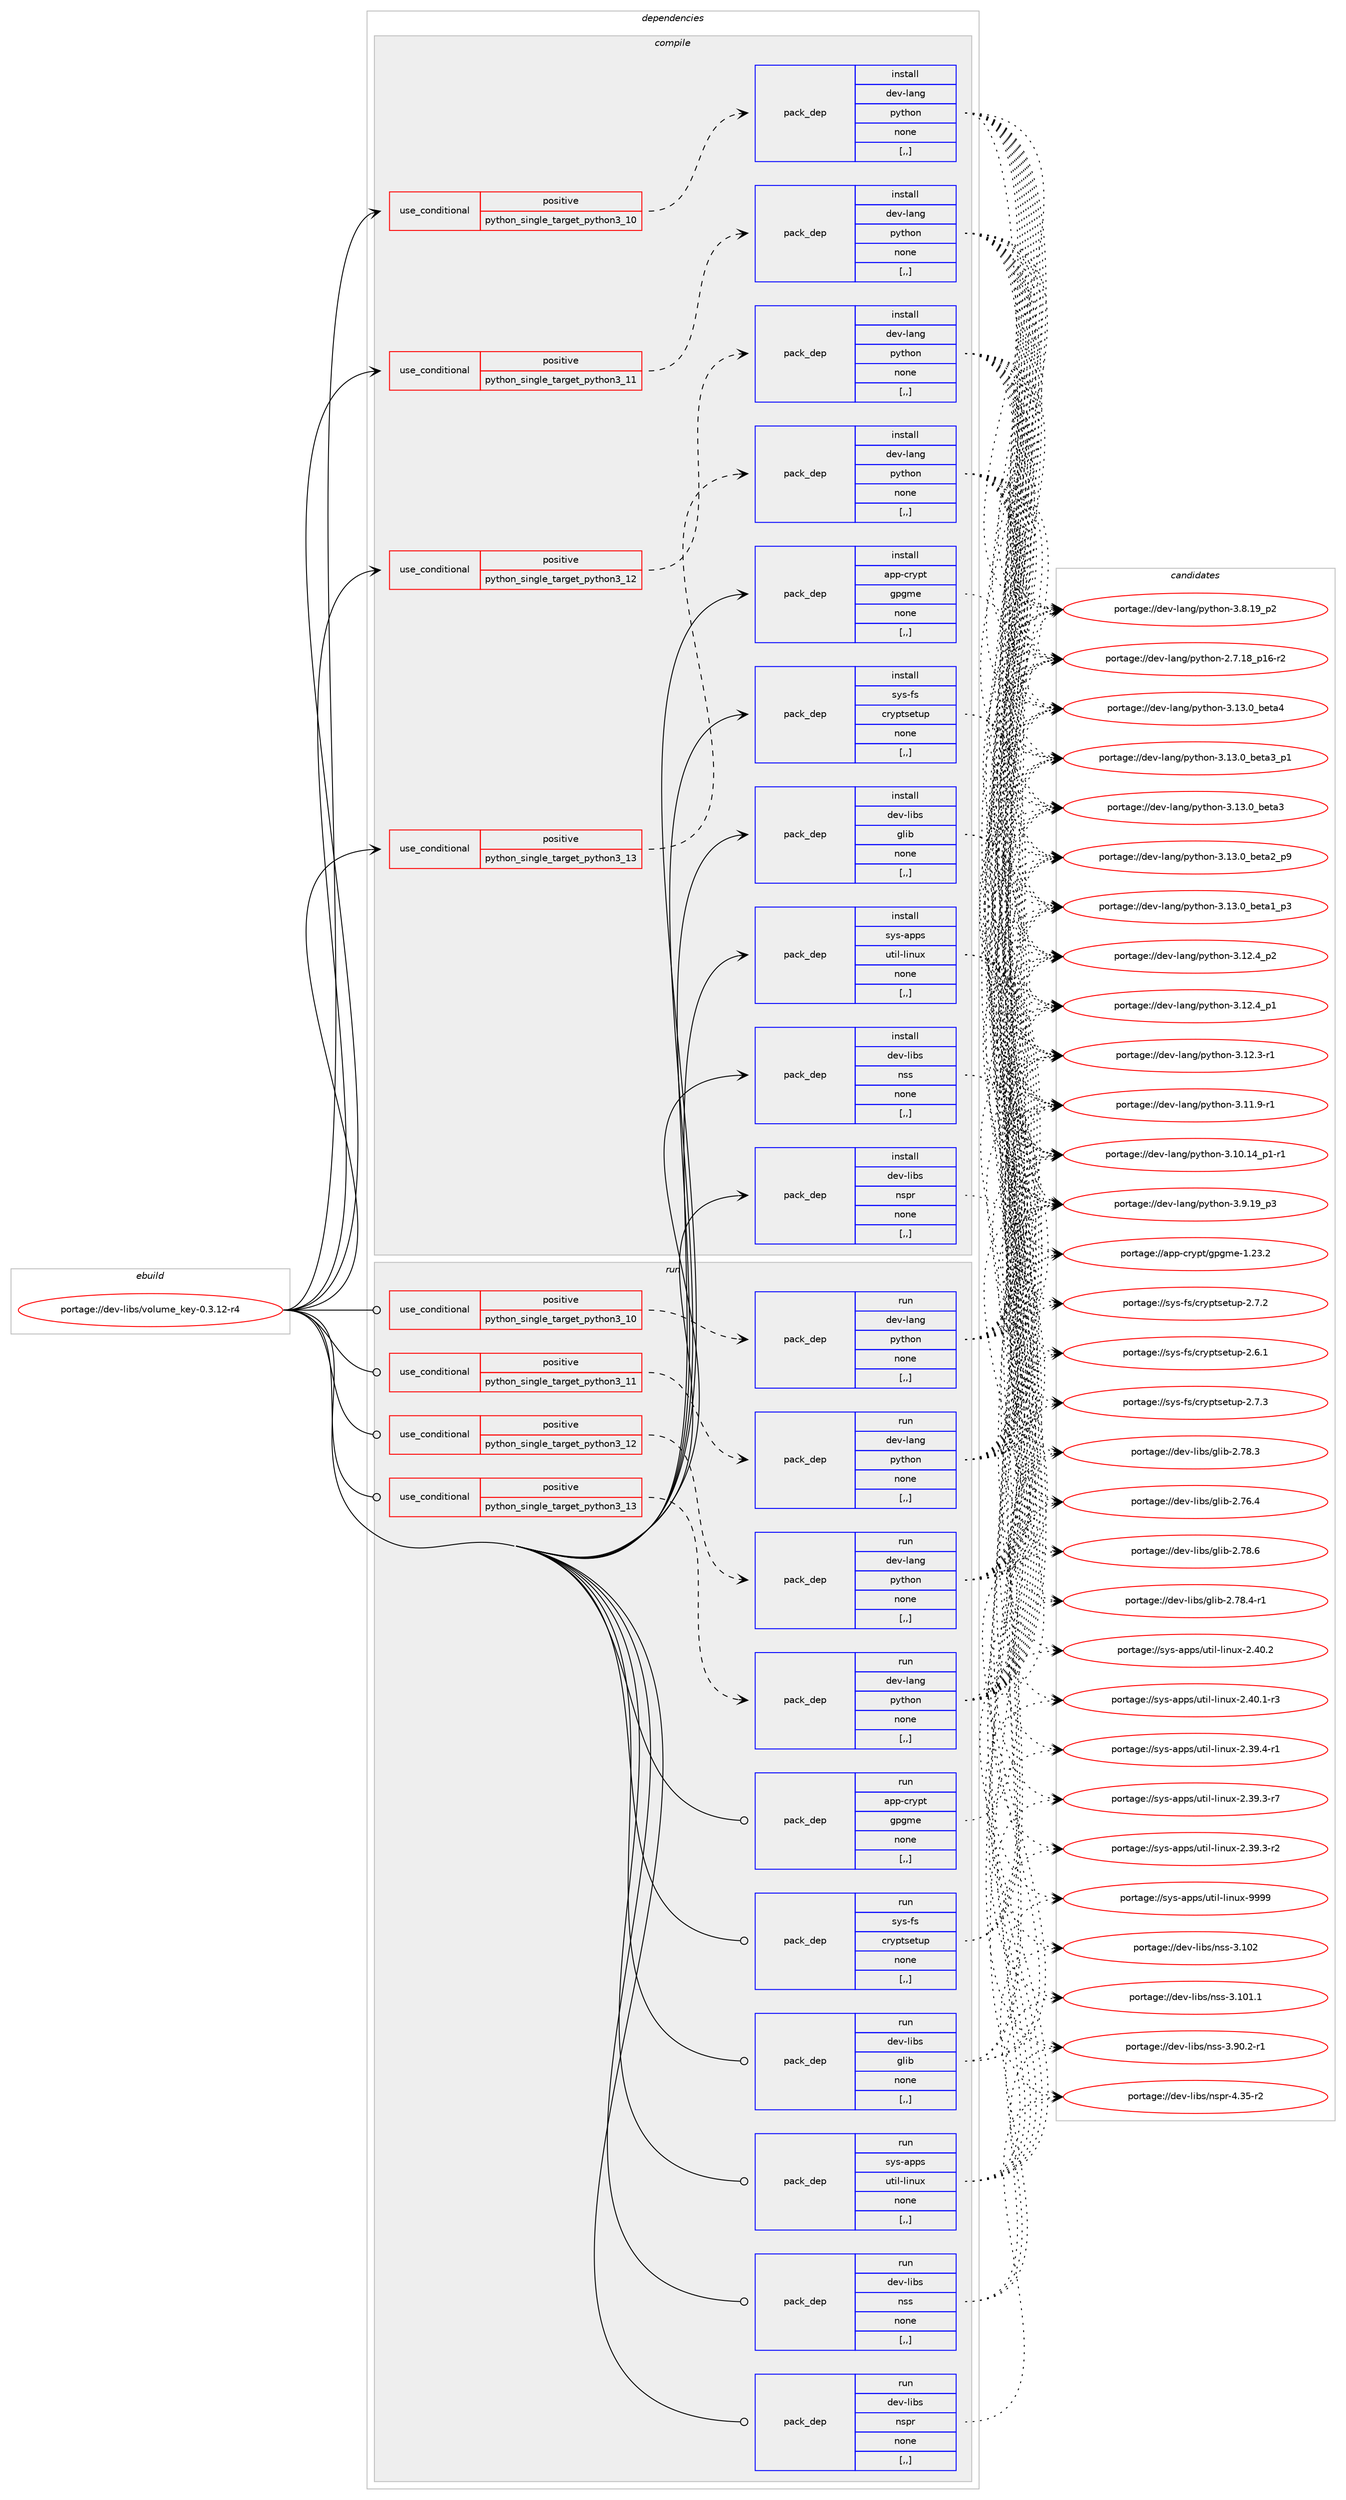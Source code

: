 digraph prolog {

# *************
# Graph options
# *************

newrank=true;
concentrate=true;
compound=true;
graph [rankdir=LR,fontname=Helvetica,fontsize=10,ranksep=1.5];#, ranksep=2.5, nodesep=0.2];
edge  [arrowhead=vee];
node  [fontname=Helvetica,fontsize=10];

# **********
# The ebuild
# **********

subgraph cluster_leftcol {
color=gray;
label=<<i>ebuild</i>>;
id [label="portage://dev-libs/volume_key-0.3.12-r4", color=red, width=4, href="../dev-libs/volume_key-0.3.12-r4.svg"];
}

# ****************
# The dependencies
# ****************

subgraph cluster_midcol {
color=gray;
label=<<i>dependencies</i>>;
subgraph cluster_compile {
fillcolor="#eeeeee";
style=filled;
label=<<i>compile</i>>;
subgraph cond28610 {
dependency115129 [label=<<TABLE BORDER="0" CELLBORDER="1" CELLSPACING="0" CELLPADDING="4"><TR><TD ROWSPAN="3" CELLPADDING="10">use_conditional</TD></TR><TR><TD>positive</TD></TR><TR><TD>python_single_target_python3_10</TD></TR></TABLE>>, shape=none, color=red];
subgraph pack85317 {
dependency115130 [label=<<TABLE BORDER="0" CELLBORDER="1" CELLSPACING="0" CELLPADDING="4" WIDTH="220"><TR><TD ROWSPAN="6" CELLPADDING="30">pack_dep</TD></TR><TR><TD WIDTH="110">install</TD></TR><TR><TD>dev-lang</TD></TR><TR><TD>python</TD></TR><TR><TD>none</TD></TR><TR><TD>[,,]</TD></TR></TABLE>>, shape=none, color=blue];
}
dependency115129:e -> dependency115130:w [weight=20,style="dashed",arrowhead="vee"];
}
id:e -> dependency115129:w [weight=20,style="solid",arrowhead="vee"];
subgraph cond28611 {
dependency115131 [label=<<TABLE BORDER="0" CELLBORDER="1" CELLSPACING="0" CELLPADDING="4"><TR><TD ROWSPAN="3" CELLPADDING="10">use_conditional</TD></TR><TR><TD>positive</TD></TR><TR><TD>python_single_target_python3_11</TD></TR></TABLE>>, shape=none, color=red];
subgraph pack85318 {
dependency115132 [label=<<TABLE BORDER="0" CELLBORDER="1" CELLSPACING="0" CELLPADDING="4" WIDTH="220"><TR><TD ROWSPAN="6" CELLPADDING="30">pack_dep</TD></TR><TR><TD WIDTH="110">install</TD></TR><TR><TD>dev-lang</TD></TR><TR><TD>python</TD></TR><TR><TD>none</TD></TR><TR><TD>[,,]</TD></TR></TABLE>>, shape=none, color=blue];
}
dependency115131:e -> dependency115132:w [weight=20,style="dashed",arrowhead="vee"];
}
id:e -> dependency115131:w [weight=20,style="solid",arrowhead="vee"];
subgraph cond28612 {
dependency115133 [label=<<TABLE BORDER="0" CELLBORDER="1" CELLSPACING="0" CELLPADDING="4"><TR><TD ROWSPAN="3" CELLPADDING="10">use_conditional</TD></TR><TR><TD>positive</TD></TR><TR><TD>python_single_target_python3_12</TD></TR></TABLE>>, shape=none, color=red];
subgraph pack85319 {
dependency115134 [label=<<TABLE BORDER="0" CELLBORDER="1" CELLSPACING="0" CELLPADDING="4" WIDTH="220"><TR><TD ROWSPAN="6" CELLPADDING="30">pack_dep</TD></TR><TR><TD WIDTH="110">install</TD></TR><TR><TD>dev-lang</TD></TR><TR><TD>python</TD></TR><TR><TD>none</TD></TR><TR><TD>[,,]</TD></TR></TABLE>>, shape=none, color=blue];
}
dependency115133:e -> dependency115134:w [weight=20,style="dashed",arrowhead="vee"];
}
id:e -> dependency115133:w [weight=20,style="solid",arrowhead="vee"];
subgraph cond28613 {
dependency115135 [label=<<TABLE BORDER="0" CELLBORDER="1" CELLSPACING="0" CELLPADDING="4"><TR><TD ROWSPAN="3" CELLPADDING="10">use_conditional</TD></TR><TR><TD>positive</TD></TR><TR><TD>python_single_target_python3_13</TD></TR></TABLE>>, shape=none, color=red];
subgraph pack85320 {
dependency115136 [label=<<TABLE BORDER="0" CELLBORDER="1" CELLSPACING="0" CELLPADDING="4" WIDTH="220"><TR><TD ROWSPAN="6" CELLPADDING="30">pack_dep</TD></TR><TR><TD WIDTH="110">install</TD></TR><TR><TD>dev-lang</TD></TR><TR><TD>python</TD></TR><TR><TD>none</TD></TR><TR><TD>[,,]</TD></TR></TABLE>>, shape=none, color=blue];
}
dependency115135:e -> dependency115136:w [weight=20,style="dashed",arrowhead="vee"];
}
id:e -> dependency115135:w [weight=20,style="solid",arrowhead="vee"];
subgraph pack85321 {
dependency115137 [label=<<TABLE BORDER="0" CELLBORDER="1" CELLSPACING="0" CELLPADDING="4" WIDTH="220"><TR><TD ROWSPAN="6" CELLPADDING="30">pack_dep</TD></TR><TR><TD WIDTH="110">install</TD></TR><TR><TD>app-crypt</TD></TR><TR><TD>gpgme</TD></TR><TR><TD>none</TD></TR><TR><TD>[,,]</TD></TR></TABLE>>, shape=none, color=blue];
}
id:e -> dependency115137:w [weight=20,style="solid",arrowhead="vee"];
subgraph pack85322 {
dependency115138 [label=<<TABLE BORDER="0" CELLBORDER="1" CELLSPACING="0" CELLPADDING="4" WIDTH="220"><TR><TD ROWSPAN="6" CELLPADDING="30">pack_dep</TD></TR><TR><TD WIDTH="110">install</TD></TR><TR><TD>dev-libs</TD></TR><TR><TD>glib</TD></TR><TR><TD>none</TD></TR><TR><TD>[,,]</TD></TR></TABLE>>, shape=none, color=blue];
}
id:e -> dependency115138:w [weight=20,style="solid",arrowhead="vee"];
subgraph pack85323 {
dependency115139 [label=<<TABLE BORDER="0" CELLBORDER="1" CELLSPACING="0" CELLPADDING="4" WIDTH="220"><TR><TD ROWSPAN="6" CELLPADDING="30">pack_dep</TD></TR><TR><TD WIDTH="110">install</TD></TR><TR><TD>dev-libs</TD></TR><TR><TD>nspr</TD></TR><TR><TD>none</TD></TR><TR><TD>[,,]</TD></TR></TABLE>>, shape=none, color=blue];
}
id:e -> dependency115139:w [weight=20,style="solid",arrowhead="vee"];
subgraph pack85324 {
dependency115140 [label=<<TABLE BORDER="0" CELLBORDER="1" CELLSPACING="0" CELLPADDING="4" WIDTH="220"><TR><TD ROWSPAN="6" CELLPADDING="30">pack_dep</TD></TR><TR><TD WIDTH="110">install</TD></TR><TR><TD>dev-libs</TD></TR><TR><TD>nss</TD></TR><TR><TD>none</TD></TR><TR><TD>[,,]</TD></TR></TABLE>>, shape=none, color=blue];
}
id:e -> dependency115140:w [weight=20,style="solid",arrowhead="vee"];
subgraph pack85325 {
dependency115141 [label=<<TABLE BORDER="0" CELLBORDER="1" CELLSPACING="0" CELLPADDING="4" WIDTH="220"><TR><TD ROWSPAN="6" CELLPADDING="30">pack_dep</TD></TR><TR><TD WIDTH="110">install</TD></TR><TR><TD>sys-apps</TD></TR><TR><TD>util-linux</TD></TR><TR><TD>none</TD></TR><TR><TD>[,,]</TD></TR></TABLE>>, shape=none, color=blue];
}
id:e -> dependency115141:w [weight=20,style="solid",arrowhead="vee"];
subgraph pack85326 {
dependency115142 [label=<<TABLE BORDER="0" CELLBORDER="1" CELLSPACING="0" CELLPADDING="4" WIDTH="220"><TR><TD ROWSPAN="6" CELLPADDING="30">pack_dep</TD></TR><TR><TD WIDTH="110">install</TD></TR><TR><TD>sys-fs</TD></TR><TR><TD>cryptsetup</TD></TR><TR><TD>none</TD></TR><TR><TD>[,,]</TD></TR></TABLE>>, shape=none, color=blue];
}
id:e -> dependency115142:w [weight=20,style="solid",arrowhead="vee"];
}
subgraph cluster_compileandrun {
fillcolor="#eeeeee";
style=filled;
label=<<i>compile and run</i>>;
}
subgraph cluster_run {
fillcolor="#eeeeee";
style=filled;
label=<<i>run</i>>;
subgraph cond28614 {
dependency115143 [label=<<TABLE BORDER="0" CELLBORDER="1" CELLSPACING="0" CELLPADDING="4"><TR><TD ROWSPAN="3" CELLPADDING="10">use_conditional</TD></TR><TR><TD>positive</TD></TR><TR><TD>python_single_target_python3_10</TD></TR></TABLE>>, shape=none, color=red];
subgraph pack85327 {
dependency115144 [label=<<TABLE BORDER="0" CELLBORDER="1" CELLSPACING="0" CELLPADDING="4" WIDTH="220"><TR><TD ROWSPAN="6" CELLPADDING="30">pack_dep</TD></TR><TR><TD WIDTH="110">run</TD></TR><TR><TD>dev-lang</TD></TR><TR><TD>python</TD></TR><TR><TD>none</TD></TR><TR><TD>[,,]</TD></TR></TABLE>>, shape=none, color=blue];
}
dependency115143:e -> dependency115144:w [weight=20,style="dashed",arrowhead="vee"];
}
id:e -> dependency115143:w [weight=20,style="solid",arrowhead="odot"];
subgraph cond28615 {
dependency115145 [label=<<TABLE BORDER="0" CELLBORDER="1" CELLSPACING="0" CELLPADDING="4"><TR><TD ROWSPAN="3" CELLPADDING="10">use_conditional</TD></TR><TR><TD>positive</TD></TR><TR><TD>python_single_target_python3_11</TD></TR></TABLE>>, shape=none, color=red];
subgraph pack85328 {
dependency115146 [label=<<TABLE BORDER="0" CELLBORDER="1" CELLSPACING="0" CELLPADDING="4" WIDTH="220"><TR><TD ROWSPAN="6" CELLPADDING="30">pack_dep</TD></TR><TR><TD WIDTH="110">run</TD></TR><TR><TD>dev-lang</TD></TR><TR><TD>python</TD></TR><TR><TD>none</TD></TR><TR><TD>[,,]</TD></TR></TABLE>>, shape=none, color=blue];
}
dependency115145:e -> dependency115146:w [weight=20,style="dashed",arrowhead="vee"];
}
id:e -> dependency115145:w [weight=20,style="solid",arrowhead="odot"];
subgraph cond28616 {
dependency115147 [label=<<TABLE BORDER="0" CELLBORDER="1" CELLSPACING="0" CELLPADDING="4"><TR><TD ROWSPAN="3" CELLPADDING="10">use_conditional</TD></TR><TR><TD>positive</TD></TR><TR><TD>python_single_target_python3_12</TD></TR></TABLE>>, shape=none, color=red];
subgraph pack85329 {
dependency115148 [label=<<TABLE BORDER="0" CELLBORDER="1" CELLSPACING="0" CELLPADDING="4" WIDTH="220"><TR><TD ROWSPAN="6" CELLPADDING="30">pack_dep</TD></TR><TR><TD WIDTH="110">run</TD></TR><TR><TD>dev-lang</TD></TR><TR><TD>python</TD></TR><TR><TD>none</TD></TR><TR><TD>[,,]</TD></TR></TABLE>>, shape=none, color=blue];
}
dependency115147:e -> dependency115148:w [weight=20,style="dashed",arrowhead="vee"];
}
id:e -> dependency115147:w [weight=20,style="solid",arrowhead="odot"];
subgraph cond28617 {
dependency115149 [label=<<TABLE BORDER="0" CELLBORDER="1" CELLSPACING="0" CELLPADDING="4"><TR><TD ROWSPAN="3" CELLPADDING="10">use_conditional</TD></TR><TR><TD>positive</TD></TR><TR><TD>python_single_target_python3_13</TD></TR></TABLE>>, shape=none, color=red];
subgraph pack85330 {
dependency115150 [label=<<TABLE BORDER="0" CELLBORDER="1" CELLSPACING="0" CELLPADDING="4" WIDTH="220"><TR><TD ROWSPAN="6" CELLPADDING="30">pack_dep</TD></TR><TR><TD WIDTH="110">run</TD></TR><TR><TD>dev-lang</TD></TR><TR><TD>python</TD></TR><TR><TD>none</TD></TR><TR><TD>[,,]</TD></TR></TABLE>>, shape=none, color=blue];
}
dependency115149:e -> dependency115150:w [weight=20,style="dashed",arrowhead="vee"];
}
id:e -> dependency115149:w [weight=20,style="solid",arrowhead="odot"];
subgraph pack85331 {
dependency115151 [label=<<TABLE BORDER="0" CELLBORDER="1" CELLSPACING="0" CELLPADDING="4" WIDTH="220"><TR><TD ROWSPAN="6" CELLPADDING="30">pack_dep</TD></TR><TR><TD WIDTH="110">run</TD></TR><TR><TD>app-crypt</TD></TR><TR><TD>gpgme</TD></TR><TR><TD>none</TD></TR><TR><TD>[,,]</TD></TR></TABLE>>, shape=none, color=blue];
}
id:e -> dependency115151:w [weight=20,style="solid",arrowhead="odot"];
subgraph pack85332 {
dependency115152 [label=<<TABLE BORDER="0" CELLBORDER="1" CELLSPACING="0" CELLPADDING="4" WIDTH="220"><TR><TD ROWSPAN="6" CELLPADDING="30">pack_dep</TD></TR><TR><TD WIDTH="110">run</TD></TR><TR><TD>dev-libs</TD></TR><TR><TD>glib</TD></TR><TR><TD>none</TD></TR><TR><TD>[,,]</TD></TR></TABLE>>, shape=none, color=blue];
}
id:e -> dependency115152:w [weight=20,style="solid",arrowhead="odot"];
subgraph pack85333 {
dependency115153 [label=<<TABLE BORDER="0" CELLBORDER="1" CELLSPACING="0" CELLPADDING="4" WIDTH="220"><TR><TD ROWSPAN="6" CELLPADDING="30">pack_dep</TD></TR><TR><TD WIDTH="110">run</TD></TR><TR><TD>dev-libs</TD></TR><TR><TD>nspr</TD></TR><TR><TD>none</TD></TR><TR><TD>[,,]</TD></TR></TABLE>>, shape=none, color=blue];
}
id:e -> dependency115153:w [weight=20,style="solid",arrowhead="odot"];
subgraph pack85334 {
dependency115154 [label=<<TABLE BORDER="0" CELLBORDER="1" CELLSPACING="0" CELLPADDING="4" WIDTH="220"><TR><TD ROWSPAN="6" CELLPADDING="30">pack_dep</TD></TR><TR><TD WIDTH="110">run</TD></TR><TR><TD>dev-libs</TD></TR><TR><TD>nss</TD></TR><TR><TD>none</TD></TR><TR><TD>[,,]</TD></TR></TABLE>>, shape=none, color=blue];
}
id:e -> dependency115154:w [weight=20,style="solid",arrowhead="odot"];
subgraph pack85335 {
dependency115155 [label=<<TABLE BORDER="0" CELLBORDER="1" CELLSPACING="0" CELLPADDING="4" WIDTH="220"><TR><TD ROWSPAN="6" CELLPADDING="30">pack_dep</TD></TR><TR><TD WIDTH="110">run</TD></TR><TR><TD>sys-apps</TD></TR><TR><TD>util-linux</TD></TR><TR><TD>none</TD></TR><TR><TD>[,,]</TD></TR></TABLE>>, shape=none, color=blue];
}
id:e -> dependency115155:w [weight=20,style="solid",arrowhead="odot"];
subgraph pack85336 {
dependency115156 [label=<<TABLE BORDER="0" CELLBORDER="1" CELLSPACING="0" CELLPADDING="4" WIDTH="220"><TR><TD ROWSPAN="6" CELLPADDING="30">pack_dep</TD></TR><TR><TD WIDTH="110">run</TD></TR><TR><TD>sys-fs</TD></TR><TR><TD>cryptsetup</TD></TR><TR><TD>none</TD></TR><TR><TD>[,,]</TD></TR></TABLE>>, shape=none, color=blue];
}
id:e -> dependency115156:w [weight=20,style="solid",arrowhead="odot"];
}
}

# **************
# The candidates
# **************

subgraph cluster_choices {
rank=same;
color=gray;
label=<<i>candidates</i>>;

subgraph choice85317 {
color=black;
nodesep=1;
choice1001011184510897110103471121211161041111104551464951464895981011169752 [label="portage://dev-lang/python-3.13.0_beta4", color=red, width=4,href="../dev-lang/python-3.13.0_beta4.svg"];
choice10010111845108971101034711212111610411111045514649514648959810111697519511249 [label="portage://dev-lang/python-3.13.0_beta3_p1", color=red, width=4,href="../dev-lang/python-3.13.0_beta3_p1.svg"];
choice1001011184510897110103471121211161041111104551464951464895981011169751 [label="portage://dev-lang/python-3.13.0_beta3", color=red, width=4,href="../dev-lang/python-3.13.0_beta3.svg"];
choice10010111845108971101034711212111610411111045514649514648959810111697509511257 [label="portage://dev-lang/python-3.13.0_beta2_p9", color=red, width=4,href="../dev-lang/python-3.13.0_beta2_p9.svg"];
choice10010111845108971101034711212111610411111045514649514648959810111697499511251 [label="portage://dev-lang/python-3.13.0_beta1_p3", color=red, width=4,href="../dev-lang/python-3.13.0_beta1_p3.svg"];
choice100101118451089711010347112121116104111110455146495046529511250 [label="portage://dev-lang/python-3.12.4_p2", color=red, width=4,href="../dev-lang/python-3.12.4_p2.svg"];
choice100101118451089711010347112121116104111110455146495046529511249 [label="portage://dev-lang/python-3.12.4_p1", color=red, width=4,href="../dev-lang/python-3.12.4_p1.svg"];
choice100101118451089711010347112121116104111110455146495046514511449 [label="portage://dev-lang/python-3.12.3-r1", color=red, width=4,href="../dev-lang/python-3.12.3-r1.svg"];
choice100101118451089711010347112121116104111110455146494946574511449 [label="portage://dev-lang/python-3.11.9-r1", color=red, width=4,href="../dev-lang/python-3.11.9-r1.svg"];
choice100101118451089711010347112121116104111110455146494846495295112494511449 [label="portage://dev-lang/python-3.10.14_p1-r1", color=red, width=4,href="../dev-lang/python-3.10.14_p1-r1.svg"];
choice100101118451089711010347112121116104111110455146574649579511251 [label="portage://dev-lang/python-3.9.19_p3", color=red, width=4,href="../dev-lang/python-3.9.19_p3.svg"];
choice100101118451089711010347112121116104111110455146564649579511250 [label="portage://dev-lang/python-3.8.19_p2", color=red, width=4,href="../dev-lang/python-3.8.19_p2.svg"];
choice100101118451089711010347112121116104111110455046554649569511249544511450 [label="portage://dev-lang/python-2.7.18_p16-r2", color=red, width=4,href="../dev-lang/python-2.7.18_p16-r2.svg"];
dependency115130:e -> choice1001011184510897110103471121211161041111104551464951464895981011169752:w [style=dotted,weight="100"];
dependency115130:e -> choice10010111845108971101034711212111610411111045514649514648959810111697519511249:w [style=dotted,weight="100"];
dependency115130:e -> choice1001011184510897110103471121211161041111104551464951464895981011169751:w [style=dotted,weight="100"];
dependency115130:e -> choice10010111845108971101034711212111610411111045514649514648959810111697509511257:w [style=dotted,weight="100"];
dependency115130:e -> choice10010111845108971101034711212111610411111045514649514648959810111697499511251:w [style=dotted,weight="100"];
dependency115130:e -> choice100101118451089711010347112121116104111110455146495046529511250:w [style=dotted,weight="100"];
dependency115130:e -> choice100101118451089711010347112121116104111110455146495046529511249:w [style=dotted,weight="100"];
dependency115130:e -> choice100101118451089711010347112121116104111110455146495046514511449:w [style=dotted,weight="100"];
dependency115130:e -> choice100101118451089711010347112121116104111110455146494946574511449:w [style=dotted,weight="100"];
dependency115130:e -> choice100101118451089711010347112121116104111110455146494846495295112494511449:w [style=dotted,weight="100"];
dependency115130:e -> choice100101118451089711010347112121116104111110455146574649579511251:w [style=dotted,weight="100"];
dependency115130:e -> choice100101118451089711010347112121116104111110455146564649579511250:w [style=dotted,weight="100"];
dependency115130:e -> choice100101118451089711010347112121116104111110455046554649569511249544511450:w [style=dotted,weight="100"];
}
subgraph choice85318 {
color=black;
nodesep=1;
choice1001011184510897110103471121211161041111104551464951464895981011169752 [label="portage://dev-lang/python-3.13.0_beta4", color=red, width=4,href="../dev-lang/python-3.13.0_beta4.svg"];
choice10010111845108971101034711212111610411111045514649514648959810111697519511249 [label="portage://dev-lang/python-3.13.0_beta3_p1", color=red, width=4,href="../dev-lang/python-3.13.0_beta3_p1.svg"];
choice1001011184510897110103471121211161041111104551464951464895981011169751 [label="portage://dev-lang/python-3.13.0_beta3", color=red, width=4,href="../dev-lang/python-3.13.0_beta3.svg"];
choice10010111845108971101034711212111610411111045514649514648959810111697509511257 [label="portage://dev-lang/python-3.13.0_beta2_p9", color=red, width=4,href="../dev-lang/python-3.13.0_beta2_p9.svg"];
choice10010111845108971101034711212111610411111045514649514648959810111697499511251 [label="portage://dev-lang/python-3.13.0_beta1_p3", color=red, width=4,href="../dev-lang/python-3.13.0_beta1_p3.svg"];
choice100101118451089711010347112121116104111110455146495046529511250 [label="portage://dev-lang/python-3.12.4_p2", color=red, width=4,href="../dev-lang/python-3.12.4_p2.svg"];
choice100101118451089711010347112121116104111110455146495046529511249 [label="portage://dev-lang/python-3.12.4_p1", color=red, width=4,href="../dev-lang/python-3.12.4_p1.svg"];
choice100101118451089711010347112121116104111110455146495046514511449 [label="portage://dev-lang/python-3.12.3-r1", color=red, width=4,href="../dev-lang/python-3.12.3-r1.svg"];
choice100101118451089711010347112121116104111110455146494946574511449 [label="portage://dev-lang/python-3.11.9-r1", color=red, width=4,href="../dev-lang/python-3.11.9-r1.svg"];
choice100101118451089711010347112121116104111110455146494846495295112494511449 [label="portage://dev-lang/python-3.10.14_p1-r1", color=red, width=4,href="../dev-lang/python-3.10.14_p1-r1.svg"];
choice100101118451089711010347112121116104111110455146574649579511251 [label="portage://dev-lang/python-3.9.19_p3", color=red, width=4,href="../dev-lang/python-3.9.19_p3.svg"];
choice100101118451089711010347112121116104111110455146564649579511250 [label="portage://dev-lang/python-3.8.19_p2", color=red, width=4,href="../dev-lang/python-3.8.19_p2.svg"];
choice100101118451089711010347112121116104111110455046554649569511249544511450 [label="portage://dev-lang/python-2.7.18_p16-r2", color=red, width=4,href="../dev-lang/python-2.7.18_p16-r2.svg"];
dependency115132:e -> choice1001011184510897110103471121211161041111104551464951464895981011169752:w [style=dotted,weight="100"];
dependency115132:e -> choice10010111845108971101034711212111610411111045514649514648959810111697519511249:w [style=dotted,weight="100"];
dependency115132:e -> choice1001011184510897110103471121211161041111104551464951464895981011169751:w [style=dotted,weight="100"];
dependency115132:e -> choice10010111845108971101034711212111610411111045514649514648959810111697509511257:w [style=dotted,weight="100"];
dependency115132:e -> choice10010111845108971101034711212111610411111045514649514648959810111697499511251:w [style=dotted,weight="100"];
dependency115132:e -> choice100101118451089711010347112121116104111110455146495046529511250:w [style=dotted,weight="100"];
dependency115132:e -> choice100101118451089711010347112121116104111110455146495046529511249:w [style=dotted,weight="100"];
dependency115132:e -> choice100101118451089711010347112121116104111110455146495046514511449:w [style=dotted,weight="100"];
dependency115132:e -> choice100101118451089711010347112121116104111110455146494946574511449:w [style=dotted,weight="100"];
dependency115132:e -> choice100101118451089711010347112121116104111110455146494846495295112494511449:w [style=dotted,weight="100"];
dependency115132:e -> choice100101118451089711010347112121116104111110455146574649579511251:w [style=dotted,weight="100"];
dependency115132:e -> choice100101118451089711010347112121116104111110455146564649579511250:w [style=dotted,weight="100"];
dependency115132:e -> choice100101118451089711010347112121116104111110455046554649569511249544511450:w [style=dotted,weight="100"];
}
subgraph choice85319 {
color=black;
nodesep=1;
choice1001011184510897110103471121211161041111104551464951464895981011169752 [label="portage://dev-lang/python-3.13.0_beta4", color=red, width=4,href="../dev-lang/python-3.13.0_beta4.svg"];
choice10010111845108971101034711212111610411111045514649514648959810111697519511249 [label="portage://dev-lang/python-3.13.0_beta3_p1", color=red, width=4,href="../dev-lang/python-3.13.0_beta3_p1.svg"];
choice1001011184510897110103471121211161041111104551464951464895981011169751 [label="portage://dev-lang/python-3.13.0_beta3", color=red, width=4,href="../dev-lang/python-3.13.0_beta3.svg"];
choice10010111845108971101034711212111610411111045514649514648959810111697509511257 [label="portage://dev-lang/python-3.13.0_beta2_p9", color=red, width=4,href="../dev-lang/python-3.13.0_beta2_p9.svg"];
choice10010111845108971101034711212111610411111045514649514648959810111697499511251 [label="portage://dev-lang/python-3.13.0_beta1_p3", color=red, width=4,href="../dev-lang/python-3.13.0_beta1_p3.svg"];
choice100101118451089711010347112121116104111110455146495046529511250 [label="portage://dev-lang/python-3.12.4_p2", color=red, width=4,href="../dev-lang/python-3.12.4_p2.svg"];
choice100101118451089711010347112121116104111110455146495046529511249 [label="portage://dev-lang/python-3.12.4_p1", color=red, width=4,href="../dev-lang/python-3.12.4_p1.svg"];
choice100101118451089711010347112121116104111110455146495046514511449 [label="portage://dev-lang/python-3.12.3-r1", color=red, width=4,href="../dev-lang/python-3.12.3-r1.svg"];
choice100101118451089711010347112121116104111110455146494946574511449 [label="portage://dev-lang/python-3.11.9-r1", color=red, width=4,href="../dev-lang/python-3.11.9-r1.svg"];
choice100101118451089711010347112121116104111110455146494846495295112494511449 [label="portage://dev-lang/python-3.10.14_p1-r1", color=red, width=4,href="../dev-lang/python-3.10.14_p1-r1.svg"];
choice100101118451089711010347112121116104111110455146574649579511251 [label="portage://dev-lang/python-3.9.19_p3", color=red, width=4,href="../dev-lang/python-3.9.19_p3.svg"];
choice100101118451089711010347112121116104111110455146564649579511250 [label="portage://dev-lang/python-3.8.19_p2", color=red, width=4,href="../dev-lang/python-3.8.19_p2.svg"];
choice100101118451089711010347112121116104111110455046554649569511249544511450 [label="portage://dev-lang/python-2.7.18_p16-r2", color=red, width=4,href="../dev-lang/python-2.7.18_p16-r2.svg"];
dependency115134:e -> choice1001011184510897110103471121211161041111104551464951464895981011169752:w [style=dotted,weight="100"];
dependency115134:e -> choice10010111845108971101034711212111610411111045514649514648959810111697519511249:w [style=dotted,weight="100"];
dependency115134:e -> choice1001011184510897110103471121211161041111104551464951464895981011169751:w [style=dotted,weight="100"];
dependency115134:e -> choice10010111845108971101034711212111610411111045514649514648959810111697509511257:w [style=dotted,weight="100"];
dependency115134:e -> choice10010111845108971101034711212111610411111045514649514648959810111697499511251:w [style=dotted,weight="100"];
dependency115134:e -> choice100101118451089711010347112121116104111110455146495046529511250:w [style=dotted,weight="100"];
dependency115134:e -> choice100101118451089711010347112121116104111110455146495046529511249:w [style=dotted,weight="100"];
dependency115134:e -> choice100101118451089711010347112121116104111110455146495046514511449:w [style=dotted,weight="100"];
dependency115134:e -> choice100101118451089711010347112121116104111110455146494946574511449:w [style=dotted,weight="100"];
dependency115134:e -> choice100101118451089711010347112121116104111110455146494846495295112494511449:w [style=dotted,weight="100"];
dependency115134:e -> choice100101118451089711010347112121116104111110455146574649579511251:w [style=dotted,weight="100"];
dependency115134:e -> choice100101118451089711010347112121116104111110455146564649579511250:w [style=dotted,weight="100"];
dependency115134:e -> choice100101118451089711010347112121116104111110455046554649569511249544511450:w [style=dotted,weight="100"];
}
subgraph choice85320 {
color=black;
nodesep=1;
choice1001011184510897110103471121211161041111104551464951464895981011169752 [label="portage://dev-lang/python-3.13.0_beta4", color=red, width=4,href="../dev-lang/python-3.13.0_beta4.svg"];
choice10010111845108971101034711212111610411111045514649514648959810111697519511249 [label="portage://dev-lang/python-3.13.0_beta3_p1", color=red, width=4,href="../dev-lang/python-3.13.0_beta3_p1.svg"];
choice1001011184510897110103471121211161041111104551464951464895981011169751 [label="portage://dev-lang/python-3.13.0_beta3", color=red, width=4,href="../dev-lang/python-3.13.0_beta3.svg"];
choice10010111845108971101034711212111610411111045514649514648959810111697509511257 [label="portage://dev-lang/python-3.13.0_beta2_p9", color=red, width=4,href="../dev-lang/python-3.13.0_beta2_p9.svg"];
choice10010111845108971101034711212111610411111045514649514648959810111697499511251 [label="portage://dev-lang/python-3.13.0_beta1_p3", color=red, width=4,href="../dev-lang/python-3.13.0_beta1_p3.svg"];
choice100101118451089711010347112121116104111110455146495046529511250 [label="portage://dev-lang/python-3.12.4_p2", color=red, width=4,href="../dev-lang/python-3.12.4_p2.svg"];
choice100101118451089711010347112121116104111110455146495046529511249 [label="portage://dev-lang/python-3.12.4_p1", color=red, width=4,href="../dev-lang/python-3.12.4_p1.svg"];
choice100101118451089711010347112121116104111110455146495046514511449 [label="portage://dev-lang/python-3.12.3-r1", color=red, width=4,href="../dev-lang/python-3.12.3-r1.svg"];
choice100101118451089711010347112121116104111110455146494946574511449 [label="portage://dev-lang/python-3.11.9-r1", color=red, width=4,href="../dev-lang/python-3.11.9-r1.svg"];
choice100101118451089711010347112121116104111110455146494846495295112494511449 [label="portage://dev-lang/python-3.10.14_p1-r1", color=red, width=4,href="../dev-lang/python-3.10.14_p1-r1.svg"];
choice100101118451089711010347112121116104111110455146574649579511251 [label="portage://dev-lang/python-3.9.19_p3", color=red, width=4,href="../dev-lang/python-3.9.19_p3.svg"];
choice100101118451089711010347112121116104111110455146564649579511250 [label="portage://dev-lang/python-3.8.19_p2", color=red, width=4,href="../dev-lang/python-3.8.19_p2.svg"];
choice100101118451089711010347112121116104111110455046554649569511249544511450 [label="portage://dev-lang/python-2.7.18_p16-r2", color=red, width=4,href="../dev-lang/python-2.7.18_p16-r2.svg"];
dependency115136:e -> choice1001011184510897110103471121211161041111104551464951464895981011169752:w [style=dotted,weight="100"];
dependency115136:e -> choice10010111845108971101034711212111610411111045514649514648959810111697519511249:w [style=dotted,weight="100"];
dependency115136:e -> choice1001011184510897110103471121211161041111104551464951464895981011169751:w [style=dotted,weight="100"];
dependency115136:e -> choice10010111845108971101034711212111610411111045514649514648959810111697509511257:w [style=dotted,weight="100"];
dependency115136:e -> choice10010111845108971101034711212111610411111045514649514648959810111697499511251:w [style=dotted,weight="100"];
dependency115136:e -> choice100101118451089711010347112121116104111110455146495046529511250:w [style=dotted,weight="100"];
dependency115136:e -> choice100101118451089711010347112121116104111110455146495046529511249:w [style=dotted,weight="100"];
dependency115136:e -> choice100101118451089711010347112121116104111110455146495046514511449:w [style=dotted,weight="100"];
dependency115136:e -> choice100101118451089711010347112121116104111110455146494946574511449:w [style=dotted,weight="100"];
dependency115136:e -> choice100101118451089711010347112121116104111110455146494846495295112494511449:w [style=dotted,weight="100"];
dependency115136:e -> choice100101118451089711010347112121116104111110455146574649579511251:w [style=dotted,weight="100"];
dependency115136:e -> choice100101118451089711010347112121116104111110455146564649579511250:w [style=dotted,weight="100"];
dependency115136:e -> choice100101118451089711010347112121116104111110455046554649569511249544511450:w [style=dotted,weight="100"];
}
subgraph choice85321 {
color=black;
nodesep=1;
choice9711211245991141211121164710311210310910145494650514650 [label="portage://app-crypt/gpgme-1.23.2", color=red, width=4,href="../app-crypt/gpgme-1.23.2.svg"];
dependency115137:e -> choice9711211245991141211121164710311210310910145494650514650:w [style=dotted,weight="100"];
}
subgraph choice85322 {
color=black;
nodesep=1;
choice1001011184510810598115471031081059845504655564654 [label="portage://dev-libs/glib-2.78.6", color=red, width=4,href="../dev-libs/glib-2.78.6.svg"];
choice10010111845108105981154710310810598455046555646524511449 [label="portage://dev-libs/glib-2.78.4-r1", color=red, width=4,href="../dev-libs/glib-2.78.4-r1.svg"];
choice1001011184510810598115471031081059845504655564651 [label="portage://dev-libs/glib-2.78.3", color=red, width=4,href="../dev-libs/glib-2.78.3.svg"];
choice1001011184510810598115471031081059845504655544652 [label="portage://dev-libs/glib-2.76.4", color=red, width=4,href="../dev-libs/glib-2.76.4.svg"];
dependency115138:e -> choice1001011184510810598115471031081059845504655564654:w [style=dotted,weight="100"];
dependency115138:e -> choice10010111845108105981154710310810598455046555646524511449:w [style=dotted,weight="100"];
dependency115138:e -> choice1001011184510810598115471031081059845504655564651:w [style=dotted,weight="100"];
dependency115138:e -> choice1001011184510810598115471031081059845504655544652:w [style=dotted,weight="100"];
}
subgraph choice85323 {
color=black;
nodesep=1;
choice10010111845108105981154711011511211445524651534511450 [label="portage://dev-libs/nspr-4.35-r2", color=red, width=4,href="../dev-libs/nspr-4.35-r2.svg"];
dependency115139:e -> choice10010111845108105981154711011511211445524651534511450:w [style=dotted,weight="100"];
}
subgraph choice85324 {
color=black;
nodesep=1;
choice100101118451081059811547110115115455146494850 [label="portage://dev-libs/nss-3.102", color=red, width=4,href="../dev-libs/nss-3.102.svg"];
choice1001011184510810598115471101151154551464948494649 [label="portage://dev-libs/nss-3.101.1", color=red, width=4,href="../dev-libs/nss-3.101.1.svg"];
choice100101118451081059811547110115115455146574846504511449 [label="portage://dev-libs/nss-3.90.2-r1", color=red, width=4,href="../dev-libs/nss-3.90.2-r1.svg"];
dependency115140:e -> choice100101118451081059811547110115115455146494850:w [style=dotted,weight="100"];
dependency115140:e -> choice1001011184510810598115471101151154551464948494649:w [style=dotted,weight="100"];
dependency115140:e -> choice100101118451081059811547110115115455146574846504511449:w [style=dotted,weight="100"];
}
subgraph choice85325 {
color=black;
nodesep=1;
choice115121115459711211211547117116105108451081051101171204557575757 [label="portage://sys-apps/util-linux-9999", color=red, width=4,href="../sys-apps/util-linux-9999.svg"];
choice1151211154597112112115471171161051084510810511011712045504652484650 [label="portage://sys-apps/util-linux-2.40.2", color=red, width=4,href="../sys-apps/util-linux-2.40.2.svg"];
choice11512111545971121121154711711610510845108105110117120455046524846494511451 [label="portage://sys-apps/util-linux-2.40.1-r3", color=red, width=4,href="../sys-apps/util-linux-2.40.1-r3.svg"];
choice11512111545971121121154711711610510845108105110117120455046515746524511449 [label="portage://sys-apps/util-linux-2.39.4-r1", color=red, width=4,href="../sys-apps/util-linux-2.39.4-r1.svg"];
choice11512111545971121121154711711610510845108105110117120455046515746514511455 [label="portage://sys-apps/util-linux-2.39.3-r7", color=red, width=4,href="../sys-apps/util-linux-2.39.3-r7.svg"];
choice11512111545971121121154711711610510845108105110117120455046515746514511450 [label="portage://sys-apps/util-linux-2.39.3-r2", color=red, width=4,href="../sys-apps/util-linux-2.39.3-r2.svg"];
dependency115141:e -> choice115121115459711211211547117116105108451081051101171204557575757:w [style=dotted,weight="100"];
dependency115141:e -> choice1151211154597112112115471171161051084510810511011712045504652484650:w [style=dotted,weight="100"];
dependency115141:e -> choice11512111545971121121154711711610510845108105110117120455046524846494511451:w [style=dotted,weight="100"];
dependency115141:e -> choice11512111545971121121154711711610510845108105110117120455046515746524511449:w [style=dotted,weight="100"];
dependency115141:e -> choice11512111545971121121154711711610510845108105110117120455046515746514511455:w [style=dotted,weight="100"];
dependency115141:e -> choice11512111545971121121154711711610510845108105110117120455046515746514511450:w [style=dotted,weight="100"];
}
subgraph choice85326 {
color=black;
nodesep=1;
choice115121115451021154799114121112116115101116117112455046554651 [label="portage://sys-fs/cryptsetup-2.7.3", color=red, width=4,href="../sys-fs/cryptsetup-2.7.3.svg"];
choice115121115451021154799114121112116115101116117112455046554650 [label="portage://sys-fs/cryptsetup-2.7.2", color=red, width=4,href="../sys-fs/cryptsetup-2.7.2.svg"];
choice115121115451021154799114121112116115101116117112455046544649 [label="portage://sys-fs/cryptsetup-2.6.1", color=red, width=4,href="../sys-fs/cryptsetup-2.6.1.svg"];
dependency115142:e -> choice115121115451021154799114121112116115101116117112455046554651:w [style=dotted,weight="100"];
dependency115142:e -> choice115121115451021154799114121112116115101116117112455046554650:w [style=dotted,weight="100"];
dependency115142:e -> choice115121115451021154799114121112116115101116117112455046544649:w [style=dotted,weight="100"];
}
subgraph choice85327 {
color=black;
nodesep=1;
choice1001011184510897110103471121211161041111104551464951464895981011169752 [label="portage://dev-lang/python-3.13.0_beta4", color=red, width=4,href="../dev-lang/python-3.13.0_beta4.svg"];
choice10010111845108971101034711212111610411111045514649514648959810111697519511249 [label="portage://dev-lang/python-3.13.0_beta3_p1", color=red, width=4,href="../dev-lang/python-3.13.0_beta3_p1.svg"];
choice1001011184510897110103471121211161041111104551464951464895981011169751 [label="portage://dev-lang/python-3.13.0_beta3", color=red, width=4,href="../dev-lang/python-3.13.0_beta3.svg"];
choice10010111845108971101034711212111610411111045514649514648959810111697509511257 [label="portage://dev-lang/python-3.13.0_beta2_p9", color=red, width=4,href="../dev-lang/python-3.13.0_beta2_p9.svg"];
choice10010111845108971101034711212111610411111045514649514648959810111697499511251 [label="portage://dev-lang/python-3.13.0_beta1_p3", color=red, width=4,href="../dev-lang/python-3.13.0_beta1_p3.svg"];
choice100101118451089711010347112121116104111110455146495046529511250 [label="portage://dev-lang/python-3.12.4_p2", color=red, width=4,href="../dev-lang/python-3.12.4_p2.svg"];
choice100101118451089711010347112121116104111110455146495046529511249 [label="portage://dev-lang/python-3.12.4_p1", color=red, width=4,href="../dev-lang/python-3.12.4_p1.svg"];
choice100101118451089711010347112121116104111110455146495046514511449 [label="portage://dev-lang/python-3.12.3-r1", color=red, width=4,href="../dev-lang/python-3.12.3-r1.svg"];
choice100101118451089711010347112121116104111110455146494946574511449 [label="portage://dev-lang/python-3.11.9-r1", color=red, width=4,href="../dev-lang/python-3.11.9-r1.svg"];
choice100101118451089711010347112121116104111110455146494846495295112494511449 [label="portage://dev-lang/python-3.10.14_p1-r1", color=red, width=4,href="../dev-lang/python-3.10.14_p1-r1.svg"];
choice100101118451089711010347112121116104111110455146574649579511251 [label="portage://dev-lang/python-3.9.19_p3", color=red, width=4,href="../dev-lang/python-3.9.19_p3.svg"];
choice100101118451089711010347112121116104111110455146564649579511250 [label="portage://dev-lang/python-3.8.19_p2", color=red, width=4,href="../dev-lang/python-3.8.19_p2.svg"];
choice100101118451089711010347112121116104111110455046554649569511249544511450 [label="portage://dev-lang/python-2.7.18_p16-r2", color=red, width=4,href="../dev-lang/python-2.7.18_p16-r2.svg"];
dependency115144:e -> choice1001011184510897110103471121211161041111104551464951464895981011169752:w [style=dotted,weight="100"];
dependency115144:e -> choice10010111845108971101034711212111610411111045514649514648959810111697519511249:w [style=dotted,weight="100"];
dependency115144:e -> choice1001011184510897110103471121211161041111104551464951464895981011169751:w [style=dotted,weight="100"];
dependency115144:e -> choice10010111845108971101034711212111610411111045514649514648959810111697509511257:w [style=dotted,weight="100"];
dependency115144:e -> choice10010111845108971101034711212111610411111045514649514648959810111697499511251:w [style=dotted,weight="100"];
dependency115144:e -> choice100101118451089711010347112121116104111110455146495046529511250:w [style=dotted,weight="100"];
dependency115144:e -> choice100101118451089711010347112121116104111110455146495046529511249:w [style=dotted,weight="100"];
dependency115144:e -> choice100101118451089711010347112121116104111110455146495046514511449:w [style=dotted,weight="100"];
dependency115144:e -> choice100101118451089711010347112121116104111110455146494946574511449:w [style=dotted,weight="100"];
dependency115144:e -> choice100101118451089711010347112121116104111110455146494846495295112494511449:w [style=dotted,weight="100"];
dependency115144:e -> choice100101118451089711010347112121116104111110455146574649579511251:w [style=dotted,weight="100"];
dependency115144:e -> choice100101118451089711010347112121116104111110455146564649579511250:w [style=dotted,weight="100"];
dependency115144:e -> choice100101118451089711010347112121116104111110455046554649569511249544511450:w [style=dotted,weight="100"];
}
subgraph choice85328 {
color=black;
nodesep=1;
choice1001011184510897110103471121211161041111104551464951464895981011169752 [label="portage://dev-lang/python-3.13.0_beta4", color=red, width=4,href="../dev-lang/python-3.13.0_beta4.svg"];
choice10010111845108971101034711212111610411111045514649514648959810111697519511249 [label="portage://dev-lang/python-3.13.0_beta3_p1", color=red, width=4,href="../dev-lang/python-3.13.0_beta3_p1.svg"];
choice1001011184510897110103471121211161041111104551464951464895981011169751 [label="portage://dev-lang/python-3.13.0_beta3", color=red, width=4,href="../dev-lang/python-3.13.0_beta3.svg"];
choice10010111845108971101034711212111610411111045514649514648959810111697509511257 [label="portage://dev-lang/python-3.13.0_beta2_p9", color=red, width=4,href="../dev-lang/python-3.13.0_beta2_p9.svg"];
choice10010111845108971101034711212111610411111045514649514648959810111697499511251 [label="portage://dev-lang/python-3.13.0_beta1_p3", color=red, width=4,href="../dev-lang/python-3.13.0_beta1_p3.svg"];
choice100101118451089711010347112121116104111110455146495046529511250 [label="portage://dev-lang/python-3.12.4_p2", color=red, width=4,href="../dev-lang/python-3.12.4_p2.svg"];
choice100101118451089711010347112121116104111110455146495046529511249 [label="portage://dev-lang/python-3.12.4_p1", color=red, width=4,href="../dev-lang/python-3.12.4_p1.svg"];
choice100101118451089711010347112121116104111110455146495046514511449 [label="portage://dev-lang/python-3.12.3-r1", color=red, width=4,href="../dev-lang/python-3.12.3-r1.svg"];
choice100101118451089711010347112121116104111110455146494946574511449 [label="portage://dev-lang/python-3.11.9-r1", color=red, width=4,href="../dev-lang/python-3.11.9-r1.svg"];
choice100101118451089711010347112121116104111110455146494846495295112494511449 [label="portage://dev-lang/python-3.10.14_p1-r1", color=red, width=4,href="../dev-lang/python-3.10.14_p1-r1.svg"];
choice100101118451089711010347112121116104111110455146574649579511251 [label="portage://dev-lang/python-3.9.19_p3", color=red, width=4,href="../dev-lang/python-3.9.19_p3.svg"];
choice100101118451089711010347112121116104111110455146564649579511250 [label="portage://dev-lang/python-3.8.19_p2", color=red, width=4,href="../dev-lang/python-3.8.19_p2.svg"];
choice100101118451089711010347112121116104111110455046554649569511249544511450 [label="portage://dev-lang/python-2.7.18_p16-r2", color=red, width=4,href="../dev-lang/python-2.7.18_p16-r2.svg"];
dependency115146:e -> choice1001011184510897110103471121211161041111104551464951464895981011169752:w [style=dotted,weight="100"];
dependency115146:e -> choice10010111845108971101034711212111610411111045514649514648959810111697519511249:w [style=dotted,weight="100"];
dependency115146:e -> choice1001011184510897110103471121211161041111104551464951464895981011169751:w [style=dotted,weight="100"];
dependency115146:e -> choice10010111845108971101034711212111610411111045514649514648959810111697509511257:w [style=dotted,weight="100"];
dependency115146:e -> choice10010111845108971101034711212111610411111045514649514648959810111697499511251:w [style=dotted,weight="100"];
dependency115146:e -> choice100101118451089711010347112121116104111110455146495046529511250:w [style=dotted,weight="100"];
dependency115146:e -> choice100101118451089711010347112121116104111110455146495046529511249:w [style=dotted,weight="100"];
dependency115146:e -> choice100101118451089711010347112121116104111110455146495046514511449:w [style=dotted,weight="100"];
dependency115146:e -> choice100101118451089711010347112121116104111110455146494946574511449:w [style=dotted,weight="100"];
dependency115146:e -> choice100101118451089711010347112121116104111110455146494846495295112494511449:w [style=dotted,weight="100"];
dependency115146:e -> choice100101118451089711010347112121116104111110455146574649579511251:w [style=dotted,weight="100"];
dependency115146:e -> choice100101118451089711010347112121116104111110455146564649579511250:w [style=dotted,weight="100"];
dependency115146:e -> choice100101118451089711010347112121116104111110455046554649569511249544511450:w [style=dotted,weight="100"];
}
subgraph choice85329 {
color=black;
nodesep=1;
choice1001011184510897110103471121211161041111104551464951464895981011169752 [label="portage://dev-lang/python-3.13.0_beta4", color=red, width=4,href="../dev-lang/python-3.13.0_beta4.svg"];
choice10010111845108971101034711212111610411111045514649514648959810111697519511249 [label="portage://dev-lang/python-3.13.0_beta3_p1", color=red, width=4,href="../dev-lang/python-3.13.0_beta3_p1.svg"];
choice1001011184510897110103471121211161041111104551464951464895981011169751 [label="portage://dev-lang/python-3.13.0_beta3", color=red, width=4,href="../dev-lang/python-3.13.0_beta3.svg"];
choice10010111845108971101034711212111610411111045514649514648959810111697509511257 [label="portage://dev-lang/python-3.13.0_beta2_p9", color=red, width=4,href="../dev-lang/python-3.13.0_beta2_p9.svg"];
choice10010111845108971101034711212111610411111045514649514648959810111697499511251 [label="portage://dev-lang/python-3.13.0_beta1_p3", color=red, width=4,href="../dev-lang/python-3.13.0_beta1_p3.svg"];
choice100101118451089711010347112121116104111110455146495046529511250 [label="portage://dev-lang/python-3.12.4_p2", color=red, width=4,href="../dev-lang/python-3.12.4_p2.svg"];
choice100101118451089711010347112121116104111110455146495046529511249 [label="portage://dev-lang/python-3.12.4_p1", color=red, width=4,href="../dev-lang/python-3.12.4_p1.svg"];
choice100101118451089711010347112121116104111110455146495046514511449 [label="portage://dev-lang/python-3.12.3-r1", color=red, width=4,href="../dev-lang/python-3.12.3-r1.svg"];
choice100101118451089711010347112121116104111110455146494946574511449 [label="portage://dev-lang/python-3.11.9-r1", color=red, width=4,href="../dev-lang/python-3.11.9-r1.svg"];
choice100101118451089711010347112121116104111110455146494846495295112494511449 [label="portage://dev-lang/python-3.10.14_p1-r1", color=red, width=4,href="../dev-lang/python-3.10.14_p1-r1.svg"];
choice100101118451089711010347112121116104111110455146574649579511251 [label="portage://dev-lang/python-3.9.19_p3", color=red, width=4,href="../dev-lang/python-3.9.19_p3.svg"];
choice100101118451089711010347112121116104111110455146564649579511250 [label="portage://dev-lang/python-3.8.19_p2", color=red, width=4,href="../dev-lang/python-3.8.19_p2.svg"];
choice100101118451089711010347112121116104111110455046554649569511249544511450 [label="portage://dev-lang/python-2.7.18_p16-r2", color=red, width=4,href="../dev-lang/python-2.7.18_p16-r2.svg"];
dependency115148:e -> choice1001011184510897110103471121211161041111104551464951464895981011169752:w [style=dotted,weight="100"];
dependency115148:e -> choice10010111845108971101034711212111610411111045514649514648959810111697519511249:w [style=dotted,weight="100"];
dependency115148:e -> choice1001011184510897110103471121211161041111104551464951464895981011169751:w [style=dotted,weight="100"];
dependency115148:e -> choice10010111845108971101034711212111610411111045514649514648959810111697509511257:w [style=dotted,weight="100"];
dependency115148:e -> choice10010111845108971101034711212111610411111045514649514648959810111697499511251:w [style=dotted,weight="100"];
dependency115148:e -> choice100101118451089711010347112121116104111110455146495046529511250:w [style=dotted,weight="100"];
dependency115148:e -> choice100101118451089711010347112121116104111110455146495046529511249:w [style=dotted,weight="100"];
dependency115148:e -> choice100101118451089711010347112121116104111110455146495046514511449:w [style=dotted,weight="100"];
dependency115148:e -> choice100101118451089711010347112121116104111110455146494946574511449:w [style=dotted,weight="100"];
dependency115148:e -> choice100101118451089711010347112121116104111110455146494846495295112494511449:w [style=dotted,weight="100"];
dependency115148:e -> choice100101118451089711010347112121116104111110455146574649579511251:w [style=dotted,weight="100"];
dependency115148:e -> choice100101118451089711010347112121116104111110455146564649579511250:w [style=dotted,weight="100"];
dependency115148:e -> choice100101118451089711010347112121116104111110455046554649569511249544511450:w [style=dotted,weight="100"];
}
subgraph choice85330 {
color=black;
nodesep=1;
choice1001011184510897110103471121211161041111104551464951464895981011169752 [label="portage://dev-lang/python-3.13.0_beta4", color=red, width=4,href="../dev-lang/python-3.13.0_beta4.svg"];
choice10010111845108971101034711212111610411111045514649514648959810111697519511249 [label="portage://dev-lang/python-3.13.0_beta3_p1", color=red, width=4,href="../dev-lang/python-3.13.0_beta3_p1.svg"];
choice1001011184510897110103471121211161041111104551464951464895981011169751 [label="portage://dev-lang/python-3.13.0_beta3", color=red, width=4,href="../dev-lang/python-3.13.0_beta3.svg"];
choice10010111845108971101034711212111610411111045514649514648959810111697509511257 [label="portage://dev-lang/python-3.13.0_beta2_p9", color=red, width=4,href="../dev-lang/python-3.13.0_beta2_p9.svg"];
choice10010111845108971101034711212111610411111045514649514648959810111697499511251 [label="portage://dev-lang/python-3.13.0_beta1_p3", color=red, width=4,href="../dev-lang/python-3.13.0_beta1_p3.svg"];
choice100101118451089711010347112121116104111110455146495046529511250 [label="portage://dev-lang/python-3.12.4_p2", color=red, width=4,href="../dev-lang/python-3.12.4_p2.svg"];
choice100101118451089711010347112121116104111110455146495046529511249 [label="portage://dev-lang/python-3.12.4_p1", color=red, width=4,href="../dev-lang/python-3.12.4_p1.svg"];
choice100101118451089711010347112121116104111110455146495046514511449 [label="portage://dev-lang/python-3.12.3-r1", color=red, width=4,href="../dev-lang/python-3.12.3-r1.svg"];
choice100101118451089711010347112121116104111110455146494946574511449 [label="portage://dev-lang/python-3.11.9-r1", color=red, width=4,href="../dev-lang/python-3.11.9-r1.svg"];
choice100101118451089711010347112121116104111110455146494846495295112494511449 [label="portage://dev-lang/python-3.10.14_p1-r1", color=red, width=4,href="../dev-lang/python-3.10.14_p1-r1.svg"];
choice100101118451089711010347112121116104111110455146574649579511251 [label="portage://dev-lang/python-3.9.19_p3", color=red, width=4,href="../dev-lang/python-3.9.19_p3.svg"];
choice100101118451089711010347112121116104111110455146564649579511250 [label="portage://dev-lang/python-3.8.19_p2", color=red, width=4,href="../dev-lang/python-3.8.19_p2.svg"];
choice100101118451089711010347112121116104111110455046554649569511249544511450 [label="portage://dev-lang/python-2.7.18_p16-r2", color=red, width=4,href="../dev-lang/python-2.7.18_p16-r2.svg"];
dependency115150:e -> choice1001011184510897110103471121211161041111104551464951464895981011169752:w [style=dotted,weight="100"];
dependency115150:e -> choice10010111845108971101034711212111610411111045514649514648959810111697519511249:w [style=dotted,weight="100"];
dependency115150:e -> choice1001011184510897110103471121211161041111104551464951464895981011169751:w [style=dotted,weight="100"];
dependency115150:e -> choice10010111845108971101034711212111610411111045514649514648959810111697509511257:w [style=dotted,weight="100"];
dependency115150:e -> choice10010111845108971101034711212111610411111045514649514648959810111697499511251:w [style=dotted,weight="100"];
dependency115150:e -> choice100101118451089711010347112121116104111110455146495046529511250:w [style=dotted,weight="100"];
dependency115150:e -> choice100101118451089711010347112121116104111110455146495046529511249:w [style=dotted,weight="100"];
dependency115150:e -> choice100101118451089711010347112121116104111110455146495046514511449:w [style=dotted,weight="100"];
dependency115150:e -> choice100101118451089711010347112121116104111110455146494946574511449:w [style=dotted,weight="100"];
dependency115150:e -> choice100101118451089711010347112121116104111110455146494846495295112494511449:w [style=dotted,weight="100"];
dependency115150:e -> choice100101118451089711010347112121116104111110455146574649579511251:w [style=dotted,weight="100"];
dependency115150:e -> choice100101118451089711010347112121116104111110455146564649579511250:w [style=dotted,weight="100"];
dependency115150:e -> choice100101118451089711010347112121116104111110455046554649569511249544511450:w [style=dotted,weight="100"];
}
subgraph choice85331 {
color=black;
nodesep=1;
choice9711211245991141211121164710311210310910145494650514650 [label="portage://app-crypt/gpgme-1.23.2", color=red, width=4,href="../app-crypt/gpgme-1.23.2.svg"];
dependency115151:e -> choice9711211245991141211121164710311210310910145494650514650:w [style=dotted,weight="100"];
}
subgraph choice85332 {
color=black;
nodesep=1;
choice1001011184510810598115471031081059845504655564654 [label="portage://dev-libs/glib-2.78.6", color=red, width=4,href="../dev-libs/glib-2.78.6.svg"];
choice10010111845108105981154710310810598455046555646524511449 [label="portage://dev-libs/glib-2.78.4-r1", color=red, width=4,href="../dev-libs/glib-2.78.4-r1.svg"];
choice1001011184510810598115471031081059845504655564651 [label="portage://dev-libs/glib-2.78.3", color=red, width=4,href="../dev-libs/glib-2.78.3.svg"];
choice1001011184510810598115471031081059845504655544652 [label="portage://dev-libs/glib-2.76.4", color=red, width=4,href="../dev-libs/glib-2.76.4.svg"];
dependency115152:e -> choice1001011184510810598115471031081059845504655564654:w [style=dotted,weight="100"];
dependency115152:e -> choice10010111845108105981154710310810598455046555646524511449:w [style=dotted,weight="100"];
dependency115152:e -> choice1001011184510810598115471031081059845504655564651:w [style=dotted,weight="100"];
dependency115152:e -> choice1001011184510810598115471031081059845504655544652:w [style=dotted,weight="100"];
}
subgraph choice85333 {
color=black;
nodesep=1;
choice10010111845108105981154711011511211445524651534511450 [label="portage://dev-libs/nspr-4.35-r2", color=red, width=4,href="../dev-libs/nspr-4.35-r2.svg"];
dependency115153:e -> choice10010111845108105981154711011511211445524651534511450:w [style=dotted,weight="100"];
}
subgraph choice85334 {
color=black;
nodesep=1;
choice100101118451081059811547110115115455146494850 [label="portage://dev-libs/nss-3.102", color=red, width=4,href="../dev-libs/nss-3.102.svg"];
choice1001011184510810598115471101151154551464948494649 [label="portage://dev-libs/nss-3.101.1", color=red, width=4,href="../dev-libs/nss-3.101.1.svg"];
choice100101118451081059811547110115115455146574846504511449 [label="portage://dev-libs/nss-3.90.2-r1", color=red, width=4,href="../dev-libs/nss-3.90.2-r1.svg"];
dependency115154:e -> choice100101118451081059811547110115115455146494850:w [style=dotted,weight="100"];
dependency115154:e -> choice1001011184510810598115471101151154551464948494649:w [style=dotted,weight="100"];
dependency115154:e -> choice100101118451081059811547110115115455146574846504511449:w [style=dotted,weight="100"];
}
subgraph choice85335 {
color=black;
nodesep=1;
choice115121115459711211211547117116105108451081051101171204557575757 [label="portage://sys-apps/util-linux-9999", color=red, width=4,href="../sys-apps/util-linux-9999.svg"];
choice1151211154597112112115471171161051084510810511011712045504652484650 [label="portage://sys-apps/util-linux-2.40.2", color=red, width=4,href="../sys-apps/util-linux-2.40.2.svg"];
choice11512111545971121121154711711610510845108105110117120455046524846494511451 [label="portage://sys-apps/util-linux-2.40.1-r3", color=red, width=4,href="../sys-apps/util-linux-2.40.1-r3.svg"];
choice11512111545971121121154711711610510845108105110117120455046515746524511449 [label="portage://sys-apps/util-linux-2.39.4-r1", color=red, width=4,href="../sys-apps/util-linux-2.39.4-r1.svg"];
choice11512111545971121121154711711610510845108105110117120455046515746514511455 [label="portage://sys-apps/util-linux-2.39.3-r7", color=red, width=4,href="../sys-apps/util-linux-2.39.3-r7.svg"];
choice11512111545971121121154711711610510845108105110117120455046515746514511450 [label="portage://sys-apps/util-linux-2.39.3-r2", color=red, width=4,href="../sys-apps/util-linux-2.39.3-r2.svg"];
dependency115155:e -> choice115121115459711211211547117116105108451081051101171204557575757:w [style=dotted,weight="100"];
dependency115155:e -> choice1151211154597112112115471171161051084510810511011712045504652484650:w [style=dotted,weight="100"];
dependency115155:e -> choice11512111545971121121154711711610510845108105110117120455046524846494511451:w [style=dotted,weight="100"];
dependency115155:e -> choice11512111545971121121154711711610510845108105110117120455046515746524511449:w [style=dotted,weight="100"];
dependency115155:e -> choice11512111545971121121154711711610510845108105110117120455046515746514511455:w [style=dotted,weight="100"];
dependency115155:e -> choice11512111545971121121154711711610510845108105110117120455046515746514511450:w [style=dotted,weight="100"];
}
subgraph choice85336 {
color=black;
nodesep=1;
choice115121115451021154799114121112116115101116117112455046554651 [label="portage://sys-fs/cryptsetup-2.7.3", color=red, width=4,href="../sys-fs/cryptsetup-2.7.3.svg"];
choice115121115451021154799114121112116115101116117112455046554650 [label="portage://sys-fs/cryptsetup-2.7.2", color=red, width=4,href="../sys-fs/cryptsetup-2.7.2.svg"];
choice115121115451021154799114121112116115101116117112455046544649 [label="portage://sys-fs/cryptsetup-2.6.1", color=red, width=4,href="../sys-fs/cryptsetup-2.6.1.svg"];
dependency115156:e -> choice115121115451021154799114121112116115101116117112455046554651:w [style=dotted,weight="100"];
dependency115156:e -> choice115121115451021154799114121112116115101116117112455046554650:w [style=dotted,weight="100"];
dependency115156:e -> choice115121115451021154799114121112116115101116117112455046544649:w [style=dotted,weight="100"];
}
}

}

